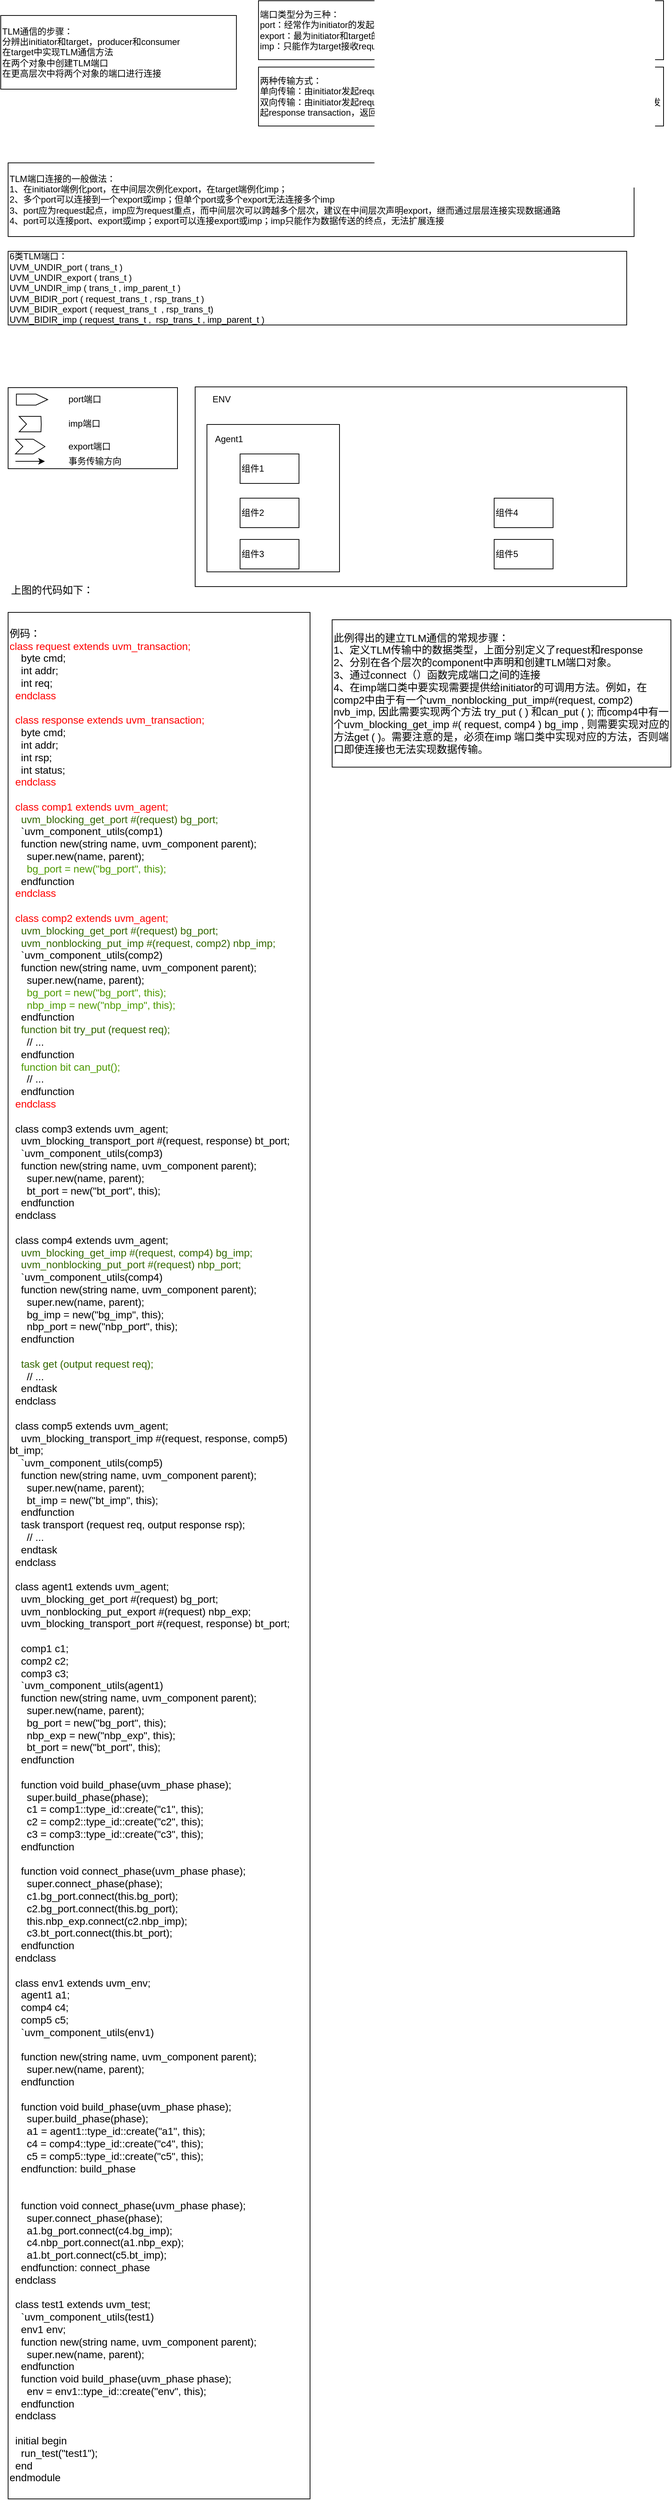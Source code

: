 <mxfile version="14.1.2" type="github">
  <diagram id="7aiQNYX1JATzqL3n-3LC" name="第 1 页">
    <mxGraphModel dx="1038" dy="580" grid="1" gridSize="10" guides="1" tooltips="1" connect="1" arrows="1" fold="1" page="1" pageScale="1" pageWidth="827" pageHeight="1169" math="0" shadow="0">
      <root>
        <mxCell id="0" />
        <mxCell id="1" parent="0" />
        <mxCell id="KpihyvGpEoFMGpjDdbEs-1" value="TLM通信的步骤：&lt;br&gt;分辨出initiator和target，producer和consumer&lt;br&gt;在target中实现TLM通信方法&lt;br&gt;在两个对象中创建TLM端口&lt;br&gt;在更高层次中将两个对象的端口进行连接" style="rounded=0;whiteSpace=wrap;html=1;align=left;" vertex="1" parent="1">
          <mxGeometry x="30" y="50" width="320" height="100" as="geometry" />
        </mxCell>
        <mxCell id="KpihyvGpEoFMGpjDdbEs-2" value="端口类型分为三种：&lt;br&gt;port：经常作为initiator的发起端，initiator凭借port才可以访问target的TLM通信方法&lt;br&gt;export：最为initiator和target的中间层次的端口&lt;br&gt;imp：只能作为target接收request的末端，无法作为中间层次的端口，所以imp的连接无法再次延伸" style="rounded=0;whiteSpace=wrap;html=1;align=left;" vertex="1" parent="1">
          <mxGeometry x="380" y="30" width="550" height="80" as="geometry" />
        </mxCell>
        <mxCell id="KpihyvGpEoFMGpjDdbEs-3" value="两种传输方式：&lt;br&gt;单向传输：由initiator发起request transaction&lt;br&gt;双向传输：由initiator发起request transaction，传输至target；target在消化了request transaction后，发起response transaction，返回给initiator" style="rounded=0;whiteSpace=wrap;html=1;align=left;" vertex="1" parent="1">
          <mxGeometry x="380" y="120" width="550" height="80" as="geometry" />
        </mxCell>
        <mxCell id="KpihyvGpEoFMGpjDdbEs-4" value="TLM端口连接的一般做法：&lt;br&gt;1、在initiator端例化port，在中间层次例化export，在target端例化imp；&lt;br&gt;2、多个port可以连接到一个export或imp；但单个port或多个export无法连接多个imp&lt;br&gt;3、port应为request起点，imp应为request重点，而中间层次可以跨越多个层次，建议在中间层次声明export，继而通过层层连接实现数据通路&lt;br&gt;4、port可以连接port、export或imp；export可以连接export或imp；imp只能作为数据传送的终点，无法扩展连接" style="rounded=0;whiteSpace=wrap;html=1;align=left;" vertex="1" parent="1">
          <mxGeometry x="40" y="250" width="850" height="100" as="geometry" />
        </mxCell>
        <mxCell id="KpihyvGpEoFMGpjDdbEs-5" value="" style="rounded=0;whiteSpace=wrap;html=1;align=left;" vertex="1" parent="1">
          <mxGeometry x="40" y="555" width="230" height="110" as="geometry" />
        </mxCell>
        <mxCell id="KpihyvGpEoFMGpjDdbEs-8" value="" style="shape=offPageConnector;whiteSpace=wrap;html=1;align=left;rotation=-90;" vertex="1" parent="1">
          <mxGeometry x="65" y="550" width="15" height="42.5" as="geometry" />
        </mxCell>
        <mxCell id="KpihyvGpEoFMGpjDdbEs-10" value="" style="html=1;shadow=0;dashed=0;align=center;verticalAlign=middle;shape=mxgraph.arrows2.arrow;dy=0;dx=16;notch=10;" vertex="1" parent="1">
          <mxGeometry x="50" y="625" width="40" height="20" as="geometry" />
        </mxCell>
        <mxCell id="KpihyvGpEoFMGpjDdbEs-11" value="" style="endArrow=classic;html=1;" edge="1" parent="1">
          <mxGeometry width="50" height="50" relative="1" as="geometry">
            <mxPoint x="50" y="655" as="sourcePoint" />
            <mxPoint x="90" y="655" as="targetPoint" />
          </mxGeometry>
        </mxCell>
        <mxCell id="KpihyvGpEoFMGpjDdbEs-12" value="port端口" style="text;html=1;strokeColor=none;fillColor=none;align=left;verticalAlign=middle;whiteSpace=wrap;rounded=0;" vertex="1" parent="1">
          <mxGeometry x="120" y="561" width="90" height="20" as="geometry" />
        </mxCell>
        <mxCell id="KpihyvGpEoFMGpjDdbEs-13" value="imp端口&lt;span style=&quot;color: rgba(0 , 0 , 0 , 0) ; font-family: monospace ; font-size: 0px&quot;&gt;%3CmxGraphModel%3E%3Croot%3E%3CmxCell%20id%3D%220%22%2F%3E%3CmxCell%20id%3D%221%22%20parent%3D%220%22%2F%3E%3CmxCell%20id%3D%222%22%20value%3D%22port%E7%AB%AF%E5%8F%A3%22%20style%3D%22text%3Bhtml%3D1%3BstrokeColor%3Dnone%3BfillColor%3Dnone%3Balign%3Dleft%3BverticalAlign%3Dmiddle%3BwhiteSpace%3Dwrap%3Brounded%3D0%3B%22%20vertex%3D%221%22%20parent%3D%221%22%3E%3CmxGeometry%20x%3D%22120%22%20y%3D%22416%22%20width%3D%2290%22%20height%3D%2220%22%20as%3D%22geometry%22%2F%3E%3C%2FmxCell%3E%3C%2Froot%3E%3C%2FmxGraphModel%3E&lt;/span&gt;" style="text;html=1;strokeColor=none;fillColor=none;align=left;verticalAlign=middle;whiteSpace=wrap;rounded=0;" vertex="1" parent="1">
          <mxGeometry x="120" y="593.75" width="90" height="20" as="geometry" />
        </mxCell>
        <mxCell id="KpihyvGpEoFMGpjDdbEs-14" value="export端口&lt;span style=&quot;color: rgba(0 , 0 , 0 , 0) ; font-family: monospace ; font-size: 0px&quot;&gt;%3CmxGraphModel%3E%3Croot%3E%3CmxCell%20id%3D%220%22%2F%3E%3CmxCell%20id%3D%221%22%20parent%3D%220%22%2F%3E%3CmxCell%20id%3D%222%22%20value%3D%22port%E7%AB%AF%E5%8F%A3%22%20style%3D%22text%3Bhtml%3D1%3BstrokeColor%3Dnone%3BfillColor%3Dnone%3Balign%3Dleft%3BverticalAlign%3Dmiddle%3BwhiteSpace%3Dwrap%3Brounded%3D0%3B%22%20vertex%3D%221%22%20parent%3D%221%22%3E%3CmxGeometry%20x%3D%22120%22%20y%3D%22416%22%20width%3D%2290%22%20height%3D%2220%22%20as%3D%22geometry%22%2F%3E%3C%2FmxCell%3E%3C%2Froot%3E%3C%2FmxGraphModel%3E&lt;/span&gt;" style="text;html=1;strokeColor=none;fillColor=none;align=left;verticalAlign=middle;whiteSpace=wrap;rounded=0;" vertex="1" parent="1">
          <mxGeometry x="120" y="625" width="90" height="20" as="geometry" />
        </mxCell>
        <mxCell id="KpihyvGpEoFMGpjDdbEs-16" value="事务传输方向" style="text;html=1;strokeColor=none;fillColor=none;align=left;verticalAlign=middle;whiteSpace=wrap;rounded=0;" vertex="1" parent="1">
          <mxGeometry x="120" y="645" width="90" height="20" as="geometry" />
        </mxCell>
        <mxCell id="KpihyvGpEoFMGpjDdbEs-17" value="" style="rounded=0;whiteSpace=wrap;html=1;align=left;" vertex="1" parent="1">
          <mxGeometry x="294" y="554" width="586" height="271" as="geometry" />
        </mxCell>
        <mxCell id="KpihyvGpEoFMGpjDdbEs-18" value="ENV" style="text;html=1;strokeColor=none;fillColor=none;align=center;verticalAlign=middle;whiteSpace=wrap;rounded=0;" vertex="1" parent="1">
          <mxGeometry x="310" y="561" width="40" height="20" as="geometry" />
        </mxCell>
        <mxCell id="KpihyvGpEoFMGpjDdbEs-19" value="" style="rounded=0;whiteSpace=wrap;html=1;align=left;" vertex="1" parent="1">
          <mxGeometry x="310" y="605" width="180" height="200" as="geometry" />
        </mxCell>
        <mxCell id="KpihyvGpEoFMGpjDdbEs-20" value="Agent1" style="text;html=1;strokeColor=none;fillColor=none;align=center;verticalAlign=middle;whiteSpace=wrap;rounded=0;" vertex="1" parent="1">
          <mxGeometry x="320" y="615" width="40" height="20" as="geometry" />
        </mxCell>
        <mxCell id="KpihyvGpEoFMGpjDdbEs-21" value="组件1" style="rounded=0;whiteSpace=wrap;html=1;align=left;" vertex="1" parent="1">
          <mxGeometry x="355" y="645" width="80" height="40" as="geometry" />
        </mxCell>
        <mxCell id="KpihyvGpEoFMGpjDdbEs-23" value="组件2" style="rounded=0;whiteSpace=wrap;html=1;align=left;" vertex="1" parent="1">
          <mxGeometry x="355" y="705" width="80" height="40" as="geometry" />
        </mxCell>
        <mxCell id="KpihyvGpEoFMGpjDdbEs-24" value="组件3" style="rounded=0;whiteSpace=wrap;html=1;align=left;" vertex="1" parent="1">
          <mxGeometry x="355" y="761" width="80" height="40" as="geometry" />
        </mxCell>
        <mxCell id="KpihyvGpEoFMGpjDdbEs-34" value="组件4" style="rounded=0;whiteSpace=wrap;html=1;align=left;" vertex="1" parent="1">
          <mxGeometry x="700" y="705" width="80" height="40" as="geometry" />
        </mxCell>
        <mxCell id="KpihyvGpEoFMGpjDdbEs-35" value="组件5" style="rounded=0;whiteSpace=wrap;html=1;align=left;" vertex="1" parent="1">
          <mxGeometry x="700" y="761" width="80" height="40" as="geometry" />
        </mxCell>
        <mxCell id="KpihyvGpEoFMGpjDdbEs-37" value="例码：&lt;br style=&quot;font-size: 14px&quot;&gt;&lt;div style=&quot;font-size: 14px&quot;&gt;&lt;font color=&quot;#ff0000&quot;&gt;class request extends uvm_transaction;&lt;/font&gt;&lt;/div&gt;&lt;div style=&quot;font-size: 14px&quot;&gt;&amp;nbsp; &amp;nbsp; byte cmd;&lt;/div&gt;&lt;div style=&quot;font-size: 14px&quot;&gt;&amp;nbsp; &amp;nbsp; int addr;&lt;/div&gt;&lt;div style=&quot;font-size: 14px&quot;&gt;&amp;nbsp; &amp;nbsp; int req;&lt;/div&gt;&lt;div style=&quot;font-size: 14px&quot;&gt;&amp;nbsp;&lt;font color=&quot;#ff0000&quot;&gt; endclass&lt;/font&gt;&lt;/div&gt;&lt;div style=&quot;font-size: 14px&quot;&gt;&lt;br style=&quot;font-size: 14px&quot;&gt;&lt;/div&gt;&lt;div style=&quot;font-size: 14px&quot;&gt;&amp;nbsp; &lt;font color=&quot;#ff0000&quot;&gt;class response extends uvm_transaction;&lt;/font&gt;&lt;/div&gt;&lt;div style=&quot;font-size: 14px&quot;&gt;&amp;nbsp; &amp;nbsp; byte cmd;&lt;/div&gt;&lt;div style=&quot;font-size: 14px&quot;&gt;&amp;nbsp; &amp;nbsp; int addr;&lt;/div&gt;&lt;div style=&quot;font-size: 14px&quot;&gt;&amp;nbsp; &amp;nbsp; int rsp;&lt;/div&gt;&lt;div style=&quot;font-size: 14px&quot;&gt;&amp;nbsp; &amp;nbsp; int status;&lt;/div&gt;&lt;div style=&quot;font-size: 14px&quot;&gt;&amp;nbsp;&lt;font color=&quot;#ff0000&quot;&gt; endclass&lt;/font&gt;&lt;/div&gt;&lt;div style=&quot;font-size: 14px&quot;&gt;&lt;br style=&quot;font-size: 14px&quot;&gt;&lt;/div&gt;&lt;div style=&quot;font-size: 14px&quot;&gt;&amp;nbsp; &lt;font color=&quot;#ff0000&quot;&gt;class comp1 extends uvm_agent;&lt;/font&gt;&lt;/div&gt;&lt;div style=&quot;font-size: 14px&quot;&gt;&amp;nbsp; &amp;nbsp; &lt;font color=&quot;#336600&quot;&gt;uvm_blocking_get_port #(request) bg_port;&lt;/font&gt;&lt;/div&gt;&lt;div style=&quot;font-size: 14px&quot;&gt;&amp;nbsp; &amp;nbsp; `uvm_component_utils(comp1)&lt;/div&gt;&lt;div style=&quot;font-size: 14px&quot;&gt;&amp;nbsp; &amp;nbsp; function new(string name, uvm_component parent);&lt;/div&gt;&lt;div style=&quot;font-size: 14px&quot;&gt;&amp;nbsp; &amp;nbsp; &amp;nbsp; super.new(name, parent);&lt;/div&gt;&lt;div style=&quot;font-size: 14px&quot;&gt;&amp;nbsp; &amp;nbsp; &amp;nbsp; &lt;font color=&quot;#4d9900&quot;&gt;bg_port = new(&quot;bg_port&quot;, this);&lt;/font&gt;&lt;/div&gt;&lt;div style=&quot;font-size: 14px&quot;&gt;&amp;nbsp; &amp;nbsp; endfunction&lt;/div&gt;&lt;div style=&quot;font-size: 14px&quot;&gt;&amp;nbsp; &lt;font color=&quot;#ff0000&quot;&gt;endclass&lt;/font&gt;&lt;/div&gt;&lt;div style=&quot;font-size: 14px&quot;&gt;&lt;br style=&quot;font-size: 14px&quot;&gt;&lt;/div&gt;&lt;div style=&quot;font-size: 14px&quot;&gt;&amp;nbsp; &lt;font color=&quot;#ff0000&quot;&gt;class comp2 extends uvm_agent;&lt;/font&gt;&lt;/div&gt;&lt;div style=&quot;font-size: 14px&quot;&gt;&amp;nbsp; &amp;nbsp; &lt;font color=&quot;#336600&quot;&gt;uvm_blocking_get_port #(request) bg_port;&lt;/font&gt;&lt;/div&gt;&lt;div style=&quot;font-size: 14px&quot;&gt;&amp;nbsp; &amp;nbsp; &lt;font color=&quot;#336600&quot;&gt;uvm_nonblocking_put_imp #(request, comp2) nbp_imp;&lt;/font&gt;&lt;/div&gt;&lt;div style=&quot;font-size: 14px&quot;&gt;&amp;nbsp; &amp;nbsp; `uvm_component_utils(comp2)&lt;/div&gt;&lt;div style=&quot;font-size: 14px&quot;&gt;&amp;nbsp; &amp;nbsp; function new(string name, uvm_component parent);&lt;/div&gt;&lt;div style=&quot;font-size: 14px&quot;&gt;&amp;nbsp; &amp;nbsp; &amp;nbsp; super.new(name, parent);&lt;/div&gt;&lt;div style=&quot;font-size: 14px&quot;&gt;&amp;nbsp; &amp;nbsp; &amp;nbsp;&lt;font color=&quot;#4d9900&quot;&gt; bg_port = new(&quot;bg_port&quot;, this);&lt;/font&gt;&lt;/div&gt;&lt;div style=&quot;font-size: 14px&quot;&gt;&lt;font color=&quot;#4d9900&quot;&gt;&amp;nbsp; &amp;nbsp; &amp;nbsp; nbp_imp = new(&quot;nbp_imp&quot;, this);&lt;/font&gt;&lt;/div&gt;&lt;div style=&quot;font-size: 14px&quot;&gt;&amp;nbsp; &amp;nbsp; endfunction&lt;/div&gt;&lt;div style=&quot;font-size: 14px&quot;&gt;&amp;nbsp; &amp;nbsp; &lt;font color=&quot;#336600&quot;&gt;function bit try_put (request req);&amp;nbsp;&lt;/font&gt;&lt;/div&gt;&lt;div style=&quot;font-size: 14px&quot;&gt;&amp;nbsp; &amp;nbsp; &amp;nbsp; // ...&lt;/div&gt;&lt;div style=&quot;font-size: 14px&quot;&gt;&amp;nbsp; &amp;nbsp; endfunction&amp;nbsp;&lt;/div&gt;&lt;div style=&quot;font-size: 14px&quot;&gt;&amp;nbsp; &amp;nbsp; &lt;font color=&quot;#4d9900&quot;&gt;function bit can_put();&amp;nbsp;&lt;/font&gt;&lt;/div&gt;&lt;div style=&quot;font-size: 14px&quot;&gt;&amp;nbsp; &amp;nbsp; &amp;nbsp; // ...&lt;/div&gt;&lt;div style=&quot;font-size: 14px&quot;&gt;&amp;nbsp; &amp;nbsp; endfunction&lt;/div&gt;&lt;div style=&quot;font-size: 14px&quot;&gt;&amp;nbsp;&lt;font color=&quot;#ff0000&quot;&gt; endclass&lt;/font&gt;&lt;/div&gt;&lt;div style=&quot;font-size: 14px&quot;&gt;&lt;br style=&quot;font-size: 14px&quot;&gt;&lt;/div&gt;&lt;div style=&quot;font-size: 14px&quot;&gt;&amp;nbsp; class comp3 extends uvm_agent;&lt;/div&gt;&lt;div style=&quot;font-size: 14px&quot;&gt;&amp;nbsp; &amp;nbsp; uvm_blocking_transport_port #(request, response) bt_port;&lt;/div&gt;&lt;div style=&quot;font-size: 14px&quot;&gt;&amp;nbsp; &amp;nbsp; `uvm_component_utils(comp3)&lt;/div&gt;&lt;div style=&quot;font-size: 14px&quot;&gt;&amp;nbsp; &amp;nbsp; function new(string name, uvm_component parent);&lt;/div&gt;&lt;div style=&quot;font-size: 14px&quot;&gt;&amp;nbsp; &amp;nbsp; &amp;nbsp; super.new(name, parent);&lt;/div&gt;&lt;div style=&quot;font-size: 14px&quot;&gt;&amp;nbsp; &amp;nbsp; &amp;nbsp; bt_port = new(&quot;bt_port&quot;, this);&lt;/div&gt;&lt;div style=&quot;font-size: 14px&quot;&gt;&amp;nbsp; &amp;nbsp; endfunction&lt;/div&gt;&lt;div style=&quot;font-size: 14px&quot;&gt;&amp;nbsp; endclass&lt;/div&gt;&lt;div style=&quot;font-size: 14px&quot;&gt;&lt;br style=&quot;font-size: 14px&quot;&gt;&lt;/div&gt;&lt;div style=&quot;font-size: 14px&quot;&gt;&amp;nbsp; class comp4 extends uvm_agent;&lt;/div&gt;&lt;div style=&quot;font-size: 14px&quot;&gt;&amp;nbsp; &amp;nbsp; &lt;font color=&quot;#336600&quot;&gt;uvm_blocking_get_imp #(request, comp4) bg_imp;&lt;/font&gt;&lt;/div&gt;&lt;div style=&quot;font-size: 14px&quot;&gt;&lt;font color=&quot;#336600&quot;&gt;&amp;nbsp; &amp;nbsp; uvm_nonblocking_put_port #(request) nbp_port;&lt;/font&gt;&lt;/div&gt;&lt;div style=&quot;font-size: 14px&quot;&gt;&amp;nbsp; &amp;nbsp; `uvm_component_utils(comp4)&lt;/div&gt;&lt;div style=&quot;font-size: 14px&quot;&gt;&amp;nbsp; &amp;nbsp; function new(string name, uvm_component parent);&lt;/div&gt;&lt;div style=&quot;font-size: 14px&quot;&gt;&amp;nbsp; &amp;nbsp; &amp;nbsp; super.new(name, parent);&lt;/div&gt;&lt;div style=&quot;font-size: 14px&quot;&gt;&amp;nbsp; &amp;nbsp; &amp;nbsp; bg_imp = new(&quot;bg_imp&quot;, this);&lt;/div&gt;&lt;div style=&quot;font-size: 14px&quot;&gt;&amp;nbsp; &amp;nbsp; &amp;nbsp; nbp_port = new(&quot;nbp_port&quot;, this);&lt;/div&gt;&lt;div style=&quot;font-size: 14px&quot;&gt;&amp;nbsp; &amp;nbsp; endfunction&lt;/div&gt;&lt;div style=&quot;font-size: 14px&quot;&gt;&lt;br style=&quot;font-size: 14px&quot;&gt;&lt;/div&gt;&lt;div style=&quot;font-size: 14px&quot;&gt;&amp;nbsp; &amp;nbsp; &lt;font color=&quot;#336600&quot;&gt;task get (output request req);&amp;nbsp;&lt;/font&gt;&lt;/div&gt;&lt;div style=&quot;font-size: 14px&quot;&gt;&amp;nbsp; &amp;nbsp; &amp;nbsp; // ...&lt;/div&gt;&lt;div style=&quot;font-size: 14px&quot;&gt;&amp;nbsp; &amp;nbsp; endtask&lt;/div&gt;&lt;div style=&quot;font-size: 14px&quot;&gt;&amp;nbsp; endclass&lt;/div&gt;&lt;div style=&quot;font-size: 14px&quot;&gt;&lt;br style=&quot;font-size: 14px&quot;&gt;&lt;/div&gt;&lt;div style=&quot;font-size: 14px&quot;&gt;&amp;nbsp; class comp5 extends uvm_agent;&lt;/div&gt;&lt;div style=&quot;font-size: 14px&quot;&gt;&amp;nbsp; &amp;nbsp; uvm_blocking_transport_imp #(request, response, comp5) bt_imp;&lt;/div&gt;&lt;div style=&quot;font-size: 14px&quot;&gt;&amp;nbsp; &amp;nbsp; `uvm_component_utils(comp5)&lt;/div&gt;&lt;div style=&quot;font-size: 14px&quot;&gt;&amp;nbsp; &amp;nbsp; function new(string name, uvm_component parent);&lt;/div&gt;&lt;div style=&quot;font-size: 14px&quot;&gt;&amp;nbsp; &amp;nbsp; &amp;nbsp; super.new(name, parent);&lt;/div&gt;&lt;div style=&quot;font-size: 14px&quot;&gt;&amp;nbsp; &amp;nbsp; &amp;nbsp; bt_imp = new(&quot;bt_imp&quot;, this);&lt;/div&gt;&lt;div style=&quot;font-size: 14px&quot;&gt;&amp;nbsp; &amp;nbsp; endfunction&lt;/div&gt;&lt;div style=&quot;font-size: 14px&quot;&gt;&amp;nbsp; &amp;nbsp; task transport (request req, output response rsp);&amp;nbsp;&lt;/div&gt;&lt;div style=&quot;font-size: 14px&quot;&gt;&amp;nbsp; &amp;nbsp; &amp;nbsp; // ...&lt;/div&gt;&lt;div style=&quot;font-size: 14px&quot;&gt;&amp;nbsp; &amp;nbsp; endtask&lt;/div&gt;&lt;div style=&quot;font-size: 14px&quot;&gt;&amp;nbsp; endclass&lt;/div&gt;&lt;div style=&quot;font-size: 14px&quot;&gt;&lt;br style=&quot;font-size: 14px&quot;&gt;&lt;/div&gt;&lt;div style=&quot;font-size: 14px&quot;&gt;&amp;nbsp; class agent1 extends uvm_agent;&lt;/div&gt;&lt;div style=&quot;font-size: 14px&quot;&gt;&amp;nbsp; &amp;nbsp; uvm_blocking_get_port #(request) bg_port;&lt;/div&gt;&lt;div style=&quot;font-size: 14px&quot;&gt;&amp;nbsp; &amp;nbsp; uvm_nonblocking_put_export #(request) nbp_exp;&lt;/div&gt;&lt;div style=&quot;font-size: 14px&quot;&gt;&amp;nbsp; &amp;nbsp; uvm_blocking_transport_port #(request, response) bt_port;&lt;/div&gt;&lt;div style=&quot;font-size: 14px&quot;&gt;&lt;br style=&quot;font-size: 14px&quot;&gt;&lt;/div&gt;&lt;div style=&quot;font-size: 14px&quot;&gt;&amp;nbsp; &amp;nbsp; comp1 c1;&lt;/div&gt;&lt;div style=&quot;font-size: 14px&quot;&gt;&amp;nbsp; &amp;nbsp; comp2 c2;&lt;/div&gt;&lt;div style=&quot;font-size: 14px&quot;&gt;&amp;nbsp; &amp;nbsp; comp3 c3;&lt;/div&gt;&lt;div style=&quot;font-size: 14px&quot;&gt;&amp;nbsp; &amp;nbsp; `uvm_component_utils(agent1)&lt;/div&gt;&lt;div style=&quot;font-size: 14px&quot;&gt;&amp;nbsp; &amp;nbsp; function new(string name, uvm_component parent);&lt;/div&gt;&lt;div style=&quot;font-size: 14px&quot;&gt;&amp;nbsp; &amp;nbsp; &amp;nbsp; super.new(name, parent);&lt;/div&gt;&lt;div style=&quot;font-size: 14px&quot;&gt;&amp;nbsp; &amp;nbsp; &amp;nbsp; bg_port = new(&quot;bg_port&quot;, this);&lt;/div&gt;&lt;div style=&quot;font-size: 14px&quot;&gt;&amp;nbsp; &amp;nbsp; &amp;nbsp; nbp_exp = new(&quot;nbp_exp&quot;, this);&lt;/div&gt;&lt;div style=&quot;font-size: 14px&quot;&gt;&amp;nbsp; &amp;nbsp; &amp;nbsp; bt_port = new(&quot;bt_port&quot;, this);&lt;/div&gt;&lt;div style=&quot;font-size: 14px&quot;&gt;&amp;nbsp; &amp;nbsp; endfunction&lt;/div&gt;&lt;div style=&quot;font-size: 14px&quot;&gt;&lt;br style=&quot;font-size: 14px&quot;&gt;&lt;/div&gt;&lt;div style=&quot;font-size: 14px&quot;&gt;&amp;nbsp; &amp;nbsp; function void build_phase(uvm_phase phase);&lt;/div&gt;&lt;div style=&quot;font-size: 14px&quot;&gt;&amp;nbsp; &amp;nbsp; &amp;nbsp; super.build_phase(phase);&lt;/div&gt;&lt;div style=&quot;font-size: 14px&quot;&gt;&amp;nbsp; &amp;nbsp; &amp;nbsp; c1 = comp1::type_id::create(&quot;c1&quot;, this);&lt;/div&gt;&lt;div style=&quot;font-size: 14px&quot;&gt;&amp;nbsp; &amp;nbsp; &amp;nbsp; c2 = comp2::type_id::create(&quot;c2&quot;, this);&lt;/div&gt;&lt;div style=&quot;font-size: 14px&quot;&gt;&amp;nbsp; &amp;nbsp; &amp;nbsp; c3 = comp3::type_id::create(&quot;c3&quot;, this);&lt;/div&gt;&lt;div style=&quot;font-size: 14px&quot;&gt;&amp;nbsp; &amp;nbsp; endfunction&lt;/div&gt;&lt;div style=&quot;font-size: 14px&quot;&gt;&lt;br style=&quot;font-size: 14px&quot;&gt;&lt;/div&gt;&lt;div style=&quot;font-size: 14px&quot;&gt;&amp;nbsp; &amp;nbsp; function void connect_phase(uvm_phase phase);&lt;/div&gt;&lt;div style=&quot;font-size: 14px&quot;&gt;&amp;nbsp; &amp;nbsp; &amp;nbsp; super.connect_phase(phase);&lt;/div&gt;&lt;div style=&quot;font-size: 14px&quot;&gt;&amp;nbsp; &amp;nbsp; &amp;nbsp; c1.bg_port.connect(this.bg_port);&lt;/div&gt;&lt;div style=&quot;font-size: 14px&quot;&gt;&amp;nbsp; &amp;nbsp; &amp;nbsp; c2.bg_port.connect(this.bg_port);&lt;/div&gt;&lt;div style=&quot;font-size: 14px&quot;&gt;&amp;nbsp; &amp;nbsp; &amp;nbsp; this.nbp_exp.connect(c2.nbp_imp);&lt;/div&gt;&lt;div style=&quot;font-size: 14px&quot;&gt;&amp;nbsp; &amp;nbsp; &amp;nbsp; c3.bt_port.connect(this.bt_port);&lt;/div&gt;&lt;div style=&quot;font-size: 14px&quot;&gt;&amp;nbsp; &amp;nbsp; endfunction&lt;/div&gt;&lt;div style=&quot;font-size: 14px&quot;&gt;&amp;nbsp; endclass&lt;/div&gt;&lt;div style=&quot;font-size: 14px&quot;&gt;&lt;br style=&quot;font-size: 14px&quot;&gt;&lt;/div&gt;&lt;div style=&quot;font-size: 14px&quot;&gt;&amp;nbsp; class env1 extends uvm_env;&lt;/div&gt;&lt;div style=&quot;font-size: 14px&quot;&gt;&amp;nbsp; &amp;nbsp; agent1 a1;&lt;/div&gt;&lt;div style=&quot;font-size: 14px&quot;&gt;&amp;nbsp; &amp;nbsp; comp4 c4;&lt;/div&gt;&lt;div style=&quot;font-size: 14px&quot;&gt;&amp;nbsp; &amp;nbsp; comp5 c5;&lt;/div&gt;&lt;div style=&quot;font-size: 14px&quot;&gt;&amp;nbsp; &amp;nbsp; `uvm_component_utils(env1)&lt;/div&gt;&lt;div style=&quot;font-size: 14px&quot;&gt;&lt;br style=&quot;font-size: 14px&quot;&gt;&lt;/div&gt;&lt;div style=&quot;font-size: 14px&quot;&gt;&amp;nbsp; &amp;nbsp; function new(string name, uvm_component parent);&lt;/div&gt;&lt;div style=&quot;font-size: 14px&quot;&gt;&amp;nbsp; &amp;nbsp; &amp;nbsp; super.new(name, parent);&lt;/div&gt;&lt;div style=&quot;font-size: 14px&quot;&gt;&amp;nbsp; &amp;nbsp; endfunction&lt;/div&gt;&lt;div style=&quot;font-size: 14px&quot;&gt;&lt;br style=&quot;font-size: 14px&quot;&gt;&lt;/div&gt;&lt;div style=&quot;font-size: 14px&quot;&gt;&amp;nbsp; &amp;nbsp; function void build_phase(uvm_phase phase);&lt;/div&gt;&lt;div style=&quot;font-size: 14px&quot;&gt;&amp;nbsp; &amp;nbsp; &amp;nbsp; super.build_phase(phase);&lt;/div&gt;&lt;div style=&quot;font-size: 14px&quot;&gt;&amp;nbsp; &amp;nbsp; &amp;nbsp; a1 = agent1::type_id::create(&quot;a1&quot;, this);&lt;/div&gt;&lt;div style=&quot;font-size: 14px&quot;&gt;&amp;nbsp; &amp;nbsp; &amp;nbsp; c4 = comp4::type_id::create(&quot;c4&quot;, this);&lt;/div&gt;&lt;div style=&quot;font-size: 14px&quot;&gt;&amp;nbsp; &amp;nbsp; &amp;nbsp; c5 = comp5::type_id::create(&quot;c5&quot;, this);&lt;/div&gt;&lt;div style=&quot;font-size: 14px&quot;&gt;&amp;nbsp; &amp;nbsp; endfunction: build_phase&lt;/div&gt;&lt;div style=&quot;font-size: 14px&quot;&gt;&lt;br style=&quot;font-size: 14px&quot;&gt;&lt;/div&gt;&lt;div style=&quot;font-size: 14px&quot;&gt;&lt;br style=&quot;font-size: 14px&quot;&gt;&lt;/div&gt;&lt;div style=&quot;font-size: 14px&quot;&gt;&amp;nbsp; &amp;nbsp; function void connect_phase(uvm_phase phase);&lt;/div&gt;&lt;div style=&quot;font-size: 14px&quot;&gt;&amp;nbsp; &amp;nbsp; &amp;nbsp; super.connect_phase(phase);&lt;/div&gt;&lt;div style=&quot;font-size: 14px&quot;&gt;&amp;nbsp; &amp;nbsp; &amp;nbsp; a1.bg_port.connect(c4.bg_imp);&lt;/div&gt;&lt;div style=&quot;font-size: 14px&quot;&gt;&amp;nbsp; &amp;nbsp; &amp;nbsp; c4.nbp_port.connect(a1.nbp_exp);&lt;/div&gt;&lt;div style=&quot;font-size: 14px&quot;&gt;&amp;nbsp; &amp;nbsp; &amp;nbsp; a1.bt_port.connect(c5.bt_imp);&lt;/div&gt;&lt;div style=&quot;font-size: 14px&quot;&gt;&amp;nbsp; &amp;nbsp; endfunction: connect_phase&lt;/div&gt;&lt;div style=&quot;font-size: 14px&quot;&gt;&amp;nbsp; endclass&lt;/div&gt;&lt;div style=&quot;font-size: 14px&quot;&gt;&lt;br style=&quot;font-size: 14px&quot;&gt;&lt;/div&gt;&lt;div style=&quot;font-size: 14px&quot;&gt;&amp;nbsp; class test1 extends uvm_test;&lt;/div&gt;&lt;div style=&quot;font-size: 14px&quot;&gt;&amp;nbsp; &amp;nbsp; `uvm_component_utils(test1)&lt;/div&gt;&lt;div style=&quot;font-size: 14px&quot;&gt;&amp;nbsp; &amp;nbsp; env1 env;&lt;/div&gt;&lt;div style=&quot;font-size: 14px&quot;&gt;&amp;nbsp; &amp;nbsp; function new(string name, uvm_component parent);&lt;/div&gt;&lt;div style=&quot;font-size: 14px&quot;&gt;&amp;nbsp; &amp;nbsp; &amp;nbsp; super.new(name, parent);&lt;/div&gt;&lt;div style=&quot;font-size: 14px&quot;&gt;&amp;nbsp; &amp;nbsp; endfunction&lt;/div&gt;&lt;div style=&quot;font-size: 14px&quot;&gt;&amp;nbsp; &amp;nbsp; function void build_phase(uvm_phase phase);&lt;/div&gt;&lt;div style=&quot;font-size: 14px&quot;&gt;&amp;nbsp; &amp;nbsp; &amp;nbsp; env = env1::type_id::create(&quot;env&quot;, this);&lt;/div&gt;&lt;div style=&quot;font-size: 14px&quot;&gt;&amp;nbsp; &amp;nbsp; endfunction&lt;/div&gt;&lt;div style=&quot;font-size: 14px&quot;&gt;&amp;nbsp; endclass&lt;/div&gt;&lt;div style=&quot;font-size: 14px&quot;&gt;&lt;br style=&quot;font-size: 14px&quot;&gt;&lt;/div&gt;&lt;div style=&quot;font-size: 14px&quot;&gt;&amp;nbsp; initial begin&lt;/div&gt;&lt;div style=&quot;font-size: 14px&quot;&gt;&amp;nbsp; &amp;nbsp; run_test(&quot;test1&quot;);&lt;/div&gt;&lt;div style=&quot;font-size: 14px&quot;&gt;&amp;nbsp; end&lt;/div&gt;&lt;div style=&quot;font-size: 14px&quot;&gt;endmodule&lt;/div&gt;" style="rounded=0;whiteSpace=wrap;html=1;align=left;fontSize=14;" vertex="1" parent="1">
          <mxGeometry x="40" y="860" width="410" height="2560" as="geometry" />
        </mxCell>
        <mxCell id="KpihyvGpEoFMGpjDdbEs-38" value="6类TLM端口：&lt;br&gt;UVM_UNDIR_port ( trans_t )&lt;br&gt;UVM_UNDIR_export ( trans_t )&lt;br&gt;UVM_UNDIR_imp ( trans_t , imp_parent_t )&lt;br&gt;UVM_BIDIR_port ( request_trans_t , rsp_trans_t )&lt;br&gt;UVM_BIDIR_export ( request_trans_t&amp;nbsp; , rsp_trans_t)&lt;br&gt;UVM_BIDIR_imp ( request_trans_t ,&amp;nbsp; rsp_trans_t , imp_parent_t )" style="rounded=0;whiteSpace=wrap;html=1;align=left;" vertex="1" parent="1">
          <mxGeometry x="40" y="370" width="840" height="100" as="geometry" />
        </mxCell>
        <mxCell id="KpihyvGpEoFMGpjDdbEs-39" value="上图的代码如下：" style="text;html=1;strokeColor=none;fillColor=none;align=center;verticalAlign=middle;whiteSpace=wrap;rounded=0;fontSize=14;" vertex="1" parent="1">
          <mxGeometry x="40" y="820" width="120" height="20" as="geometry" />
        </mxCell>
        <mxCell id="KpihyvGpEoFMGpjDdbEs-40" value="此例得出的建立TLM通信的常规步骤：&lt;br&gt;1、定义TLM传输中的数据类型，上面分别定义了request和response&lt;br&gt;2、分别在各个层次的component中声明和创建TLM端口对象。&lt;br&gt;3、通过connect（）函数完成端口之间的连接&lt;br&gt;4、在imp端口类中要实现需要提供给initiator的可调用方法。例如，在comp2中由于有一个uvm_nonblocking_put_imp#(request, comp2) nvb_imp, 因此需要实现两个方法 try_put ( ) 和can_put ( ); 而comp4中有一个uvm_blocking_get_imp #( request, comp4 ) bg_imp , 则需要实现对应的方法get ( )。需要注意的是，必须在imp 端口类中实现对应的方法，否则端口即使连接也无法实现数据传输。" style="rounded=0;whiteSpace=wrap;html=1;fontSize=14;align=left;" vertex="1" parent="1">
          <mxGeometry x="480" y="870" width="460" height="200" as="geometry" />
        </mxCell>
        <mxCell id="KpihyvGpEoFMGpjDdbEs-41" value="" style="html=1;shadow=0;dashed=0;align=center;verticalAlign=middle;shape=mxgraph.arrows2.arrow;dy=0;dx=0.4;notch=10;" vertex="1" parent="1">
          <mxGeometry x="55" y="594" width="30" height="21" as="geometry" />
        </mxCell>
      </root>
    </mxGraphModel>
  </diagram>
</mxfile>
